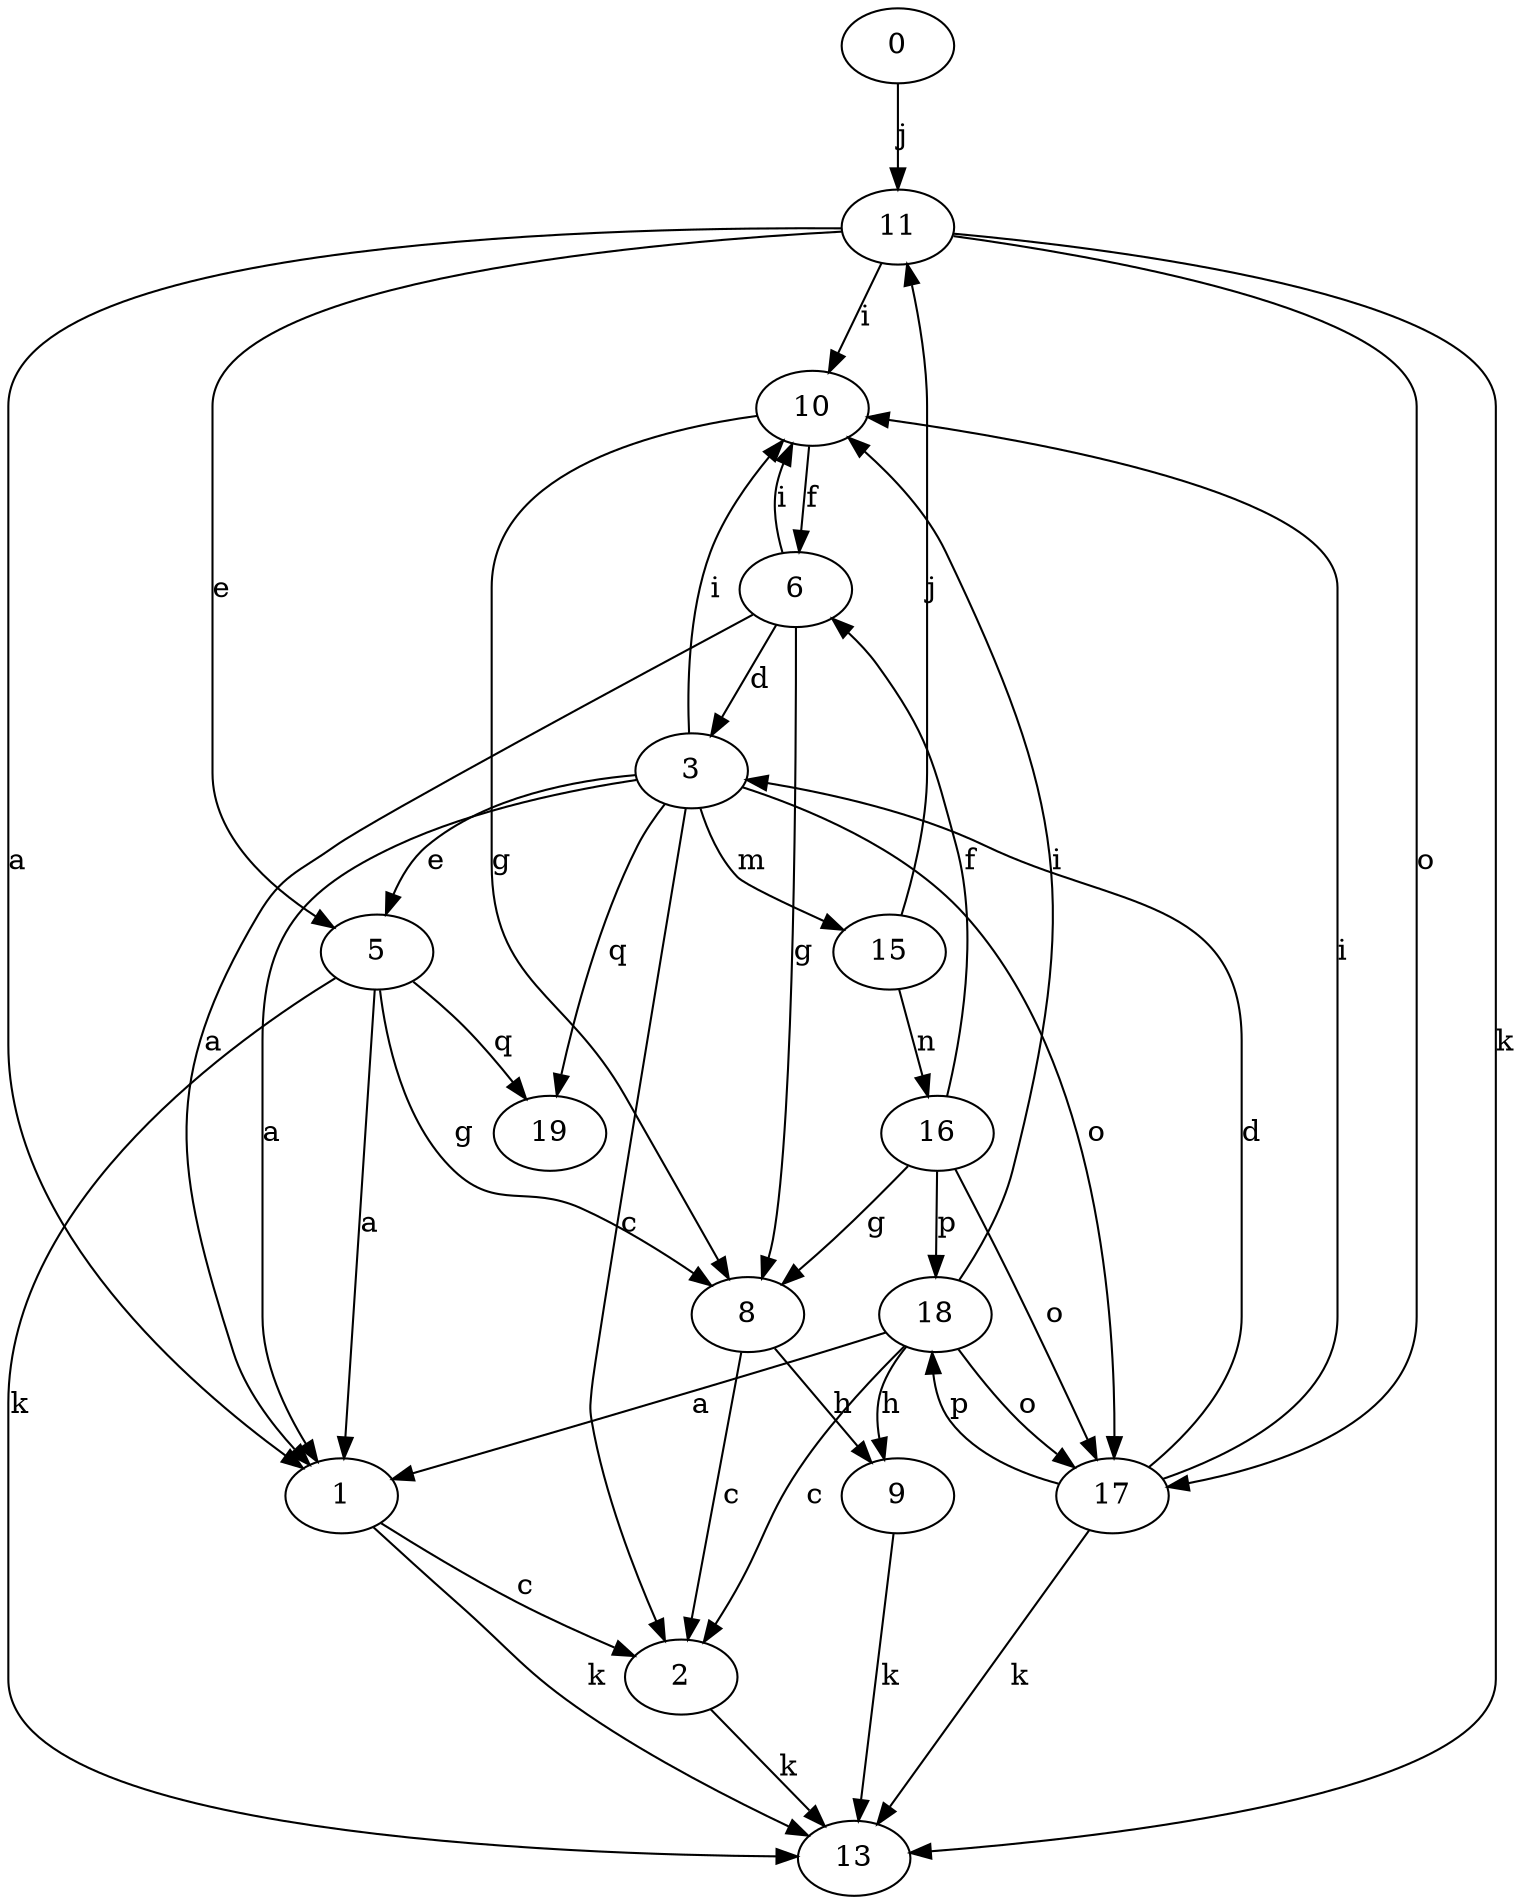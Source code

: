strict digraph  {
0;
1;
2;
3;
5;
6;
8;
9;
10;
11;
13;
15;
16;
17;
18;
19;
0 -> 11  [label=j];
1 -> 2  [label=c];
1 -> 13  [label=k];
2 -> 13  [label=k];
3 -> 1  [label=a];
3 -> 2  [label=c];
3 -> 5  [label=e];
3 -> 10  [label=i];
3 -> 15  [label=m];
3 -> 17  [label=o];
3 -> 19  [label=q];
5 -> 1  [label=a];
5 -> 8  [label=g];
5 -> 13  [label=k];
5 -> 19  [label=q];
6 -> 1  [label=a];
6 -> 3  [label=d];
6 -> 8  [label=g];
6 -> 10  [label=i];
8 -> 2  [label=c];
8 -> 9  [label=h];
9 -> 13  [label=k];
10 -> 6  [label=f];
10 -> 8  [label=g];
11 -> 1  [label=a];
11 -> 5  [label=e];
11 -> 10  [label=i];
11 -> 13  [label=k];
11 -> 17  [label=o];
15 -> 11  [label=j];
15 -> 16  [label=n];
16 -> 6  [label=f];
16 -> 8  [label=g];
16 -> 17  [label=o];
16 -> 18  [label=p];
17 -> 3  [label=d];
17 -> 10  [label=i];
17 -> 13  [label=k];
17 -> 18  [label=p];
18 -> 1  [label=a];
18 -> 2  [label=c];
18 -> 9  [label=h];
18 -> 10  [label=i];
18 -> 17  [label=o];
}
